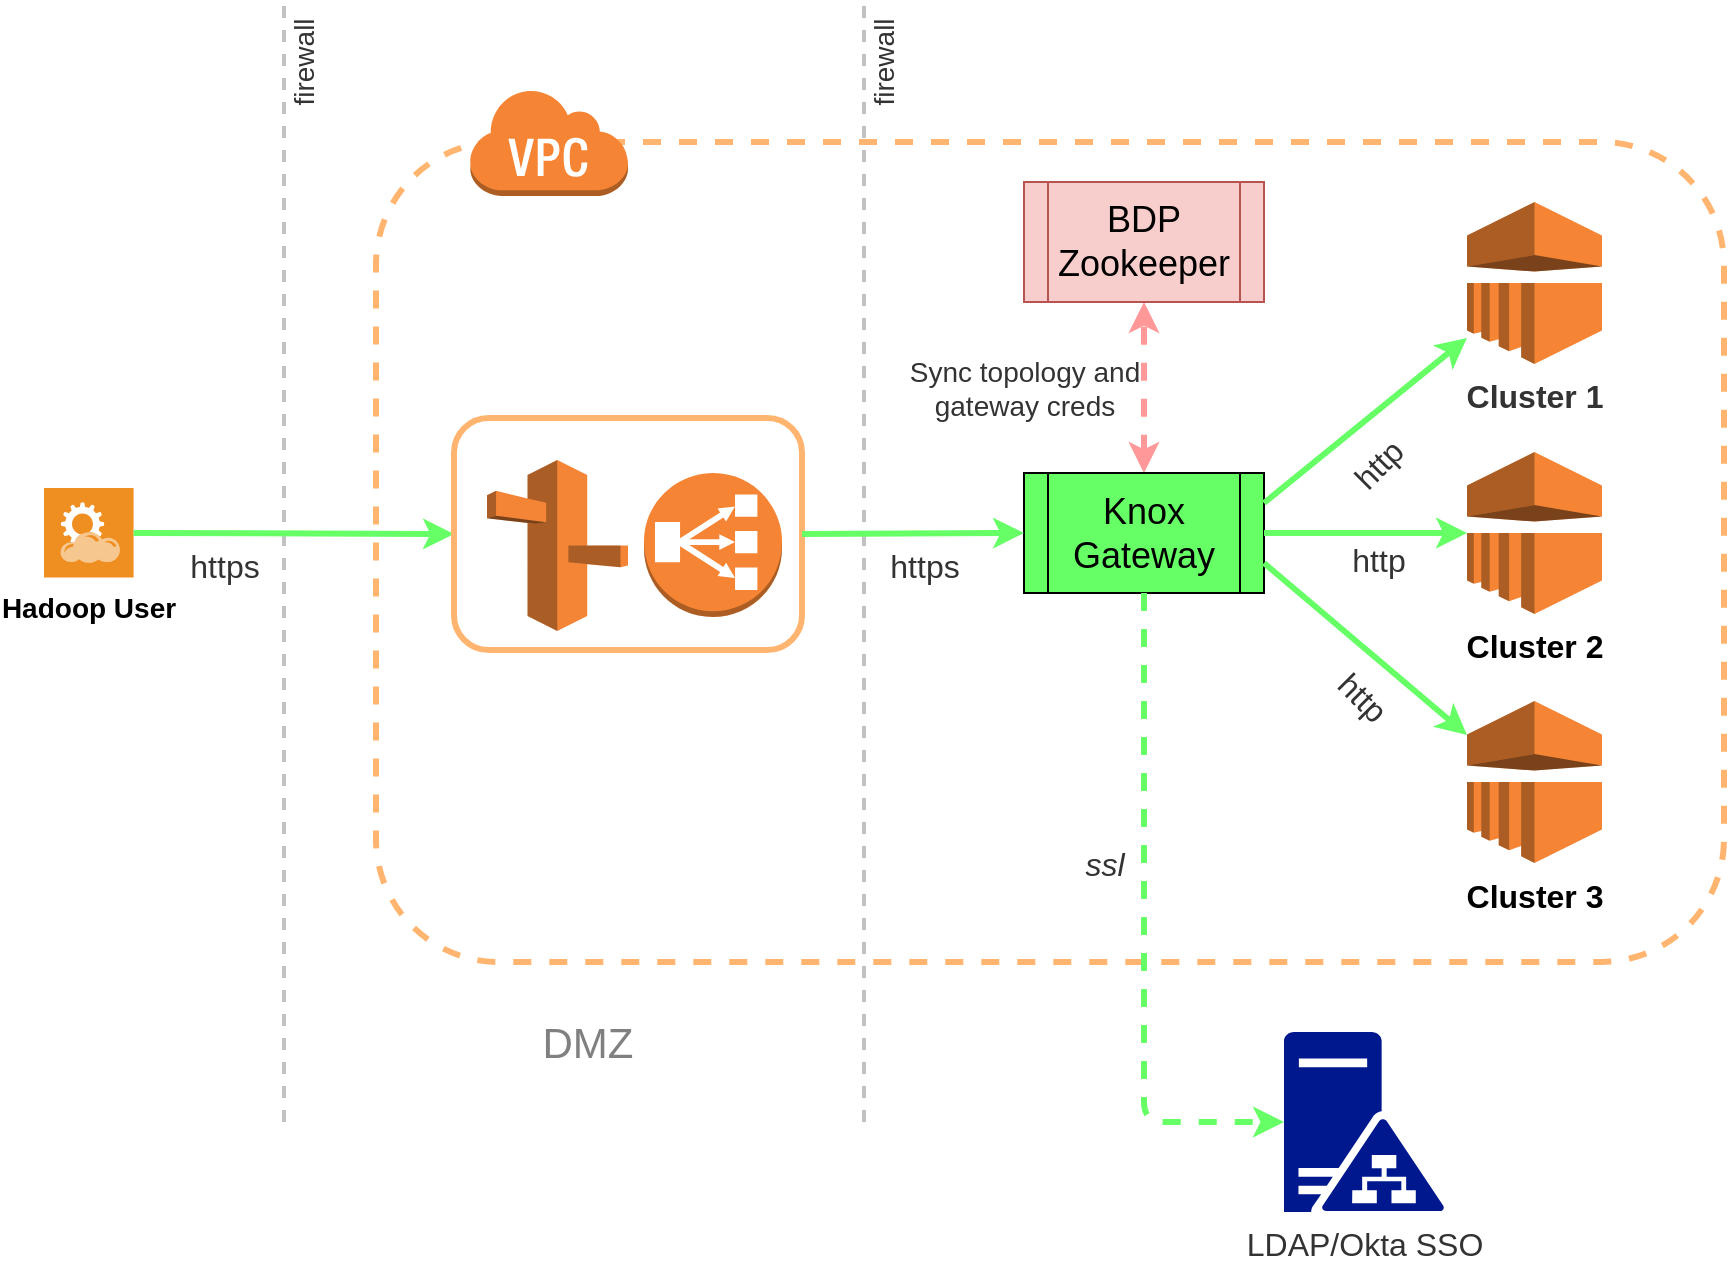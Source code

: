 <mxfile version="10.8.0" type="github"><diagram name="Page-1" id="aaaa8250-4180-3840-79b5-4cada1eebb92"><mxGraphModel dx="1398" dy="724" grid="1" gridSize="10" guides="1" tooltips="1" connect="1" arrows="1" fold="1" page="1" pageScale="1" pageWidth="1100" pageHeight="850" background="#ffffff" math="0" shadow="0"><root><mxCell id="0"/><mxCell id="1" parent="0"/><mxCell id="nFmiXf0jcU7KJvuhCaNH-19" value="" style="shape=rect;dashed=1;strokeColor=#FFB570;fillColor=none;fontSize=14;fontColor=#0078D7;align=center;html=1;rounded=1;strokeWidth=3;" vertex="1" parent="1"><mxGeometry x="256" y="220" width="674" height="410" as="geometry"/></mxCell><mxCell id="nFmiXf0jcU7KJvuhCaNH-6" value="" style="outlineConnect=0;dashed=0;verticalLabelPosition=bottom;verticalAlign=top;align=center;html=1;shape=mxgraph.aws3.classic_load_balancer;fillColor=#F58534;gradientColor=none;" vertex="1" parent="1"><mxGeometry x="390" y="385.5" width="69" height="72" as="geometry"/></mxCell><mxCell id="nFmiXf0jcU7KJvuhCaNH-49" value="" style="edgeStyle=orthogonalEdgeStyle;rounded=0;orthogonalLoop=1;jettySize=auto;html=1;dashed=1;strokeColor=#FF9999;strokeWidth=3;fontSize=14;fontColor=#808080;startArrow=classic;startFill=1;" edge="1" parent="1" source="nFmiXf0jcU7KJvuhCaNH-7" target="nFmiXf0jcU7KJvuhCaNH-48"><mxGeometry relative="1" as="geometry"/></mxCell><mxCell id="nFmiXf0jcU7KJvuhCaNH-51" value="Sync topology and &lt;br style=&quot;font-size: 14px;&quot;&gt;gateway creds" style="text;html=1;resizable=0;points=[];align=center;verticalAlign=middle;labelBackgroundColor=#ffffff;fontSize=14;fontColor=#333333;fontStyle=0" vertex="1" connectable="0" parent="nFmiXf0jcU7KJvuhCaNH-49"><mxGeometry y="-2" relative="1" as="geometry"><mxPoint x="-62" y="0.5" as="offset"/></mxGeometry></mxCell><mxCell id="nFmiXf0jcU7KJvuhCaNH-7" value="Knox &lt;br style=&quot;font-size: 18px;&quot;&gt;Gateway" style="shape=process;whiteSpace=wrap;html=1;backgroundOutline=1;fontSize=18;fillColor=#66FF66;" vertex="1" parent="1"><mxGeometry x="580" y="385.5" width="120" height="60" as="geometry"/></mxCell><mxCell id="nFmiXf0jcU7KJvuhCaNH-9" value="Cluster 1" style="outlineConnect=0;dashed=0;verticalLabelPosition=bottom;verticalAlign=top;align=center;html=1;shape=mxgraph.aws3.emr;fillColor=#F58534;gradientColor=none;fontSize=16;fontStyle=1;fontColor=#333333;" vertex="1" parent="1"><mxGeometry x="801.5" y="250" width="67.5" height="81" as="geometry"/></mxCell><mxCell id="nFmiXf0jcU7KJvuhCaNH-11" value="Cluster 2" style="outlineConnect=0;dashed=0;verticalLabelPosition=bottom;verticalAlign=top;align=center;html=1;shape=mxgraph.aws3.emr;fillColor=#F58534;gradientColor=none;fontSize=16;fontStyle=1" vertex="1" parent="1"><mxGeometry x="801.5" y="375" width="67.5" height="81" as="geometry"/></mxCell><mxCell id="nFmiXf0jcU7KJvuhCaNH-12" value="Cluster 3" style="outlineConnect=0;dashed=0;verticalLabelPosition=bottom;verticalAlign=top;align=center;html=1;shape=mxgraph.aws3.emr;fillColor=#F58534;gradientColor=none;fontSize=16;fontStyle=1" vertex="1" parent="1"><mxGeometry x="801.5" y="499.5" width="67.5" height="81" as="geometry"/></mxCell><mxCell id="nFmiXf0jcU7KJvuhCaNH-13" value="" style="endArrow=classic;html=1;exitX=1;exitY=0.25;exitDx=0;exitDy=0;strokeColor=#66FF66;strokeWidth=3;" edge="1" parent="1" source="nFmiXf0jcU7KJvuhCaNH-7" target="nFmiXf0jcU7KJvuhCaNH-9"><mxGeometry width="50" height="50" relative="1" as="geometry"><mxPoint x="651.5" y="395.5" as="sourcePoint"/><mxPoint x="701.5" y="345.5" as="targetPoint"/></mxGeometry></mxCell><mxCell id="nFmiXf0jcU7KJvuhCaNH-14" value="" style="endArrow=classic;html=1;exitX=1;exitY=0.5;exitDx=0;exitDy=0;entryX=0;entryY=0.5;entryDx=0;entryDy=0;entryPerimeter=0;strokeColor=#66FF66;strokeWidth=3;" edge="1" parent="1" source="nFmiXf0jcU7KJvuhCaNH-7" target="nFmiXf0jcU7KJvuhCaNH-11"><mxGeometry width="50" height="50" relative="1" as="geometry"><mxPoint x="671.5" y="410.5" as="sourcePoint"/><mxPoint x="811.5" y="321.867" as="targetPoint"/></mxGeometry></mxCell><mxCell id="nFmiXf0jcU7KJvuhCaNH-15" value="" style="endArrow=classic;html=1;exitX=1;exitY=0.75;exitDx=0;exitDy=0;entryX=0;entryY=0.21;entryDx=0;entryDy=0;entryPerimeter=0;strokeColor=#66FF66;strokeWidth=3;" edge="1" parent="1" source="nFmiXf0jcU7KJvuhCaNH-7" target="nFmiXf0jcU7KJvuhCaNH-12"><mxGeometry width="50" height="50" relative="1" as="geometry"><mxPoint x="631.5" y="679.5" as="sourcePoint"/><mxPoint x="681.5" y="629.5" as="targetPoint"/></mxGeometry></mxCell><mxCell id="nFmiXf0jcU7KJvuhCaNH-16" value="" style="outlineConnect=0;dashed=0;verticalLabelPosition=bottom;verticalAlign=top;align=center;html=1;shape=mxgraph.aws3.route_53;fillColor=#F58536;gradientColor=none;" vertex="1" parent="1"><mxGeometry x="311.5" y="379" width="70.5" height="85.5" as="geometry"/></mxCell><mxCell id="nFmiXf0jcU7KJvuhCaNH-17" value="Hadoop User" style="shadow=0;dashed=0;html=1;strokeColor=none;fillColor=#EF8F21;labelPosition=center;verticalLabelPosition=bottom;verticalAlign=top;align=center;outlineConnect=0;shape=mxgraph.veeam.2d.restful_apis;fontStyle=1;fontSize=14;" vertex="1" parent="1"><mxGeometry x="90" y="393" width="44.8" height="44.8" as="geometry"/></mxCell><mxCell id="nFmiXf0jcU7KJvuhCaNH-20" value="" style="endArrow=none;dashed=1;html=1;fillColor=#ffe6cc;strokeColor=#C2C2C2;strokeWidth=2;" edge="1" parent="1"><mxGeometry width="50" height="50" relative="1" as="geometry"><mxPoint x="210" y="710" as="sourcePoint"/><mxPoint x="210" y="150" as="targetPoint"/></mxGeometry></mxCell><mxCell id="nFmiXf0jcU7KJvuhCaNH-21" value="" style="endArrow=none;dashed=1;html=1;fillColor=#ffe6cc;strokeColor=#C2C2C2;strokeWidth=2;" edge="1" parent="1"><mxGeometry width="50" height="50" relative="1" as="geometry"><mxPoint x="500" y="710" as="sourcePoint"/><mxPoint x="500" y="150" as="targetPoint"/></mxGeometry></mxCell><mxCell id="nFmiXf0jcU7KJvuhCaNH-23" value="DMZ" style="text;html=1;strokeColor=none;fillColor=none;align=center;verticalAlign=middle;whiteSpace=wrap;rounded=0;dashed=1;fontStyle=0;fontSize=21;fontColor=#808080;" vertex="1" parent="1"><mxGeometry x="342" y="660" width="40" height="20" as="geometry"/></mxCell><mxCell id="nFmiXf0jcU7KJvuhCaNH-25" value="firewall" style="text;html=1;strokeColor=none;fillColor=none;align=center;verticalAlign=middle;whiteSpace=wrap;rounded=0;dashed=1;fontSize=14;fontColor=#333333;rotation=-90;" vertex="1" parent="1"><mxGeometry x="490" y="170" width="40" height="20" as="geometry"/></mxCell><mxCell id="nFmiXf0jcU7KJvuhCaNH-26" value="firewall" style="text;html=1;strokeColor=none;fillColor=none;align=center;verticalAlign=middle;whiteSpace=wrap;rounded=0;dashed=1;fontSize=14;fontColor=#333333;rotation=-90;" vertex="1" parent="1"><mxGeometry x="200" y="170" width="40" height="20" as="geometry"/></mxCell><mxCell id="nFmiXf0jcU7KJvuhCaNH-28" value="" style="endArrow=classic;html=1;strokeColor=#66FF66;strokeWidth=3;fontSize=16;fontColor=#66FF66;entryX=0;entryY=0.5;entryDx=0;entryDy=0;" edge="1" parent="1" source="nFmiXf0jcU7KJvuhCaNH-17" target="nFmiXf0jcU7KJvuhCaNH-29"><mxGeometry width="50" height="50" relative="1" as="geometry"><mxPoint x="120" y="560" as="sourcePoint"/><mxPoint x="170" y="510" as="targetPoint"/></mxGeometry></mxCell><mxCell id="nFmiXf0jcU7KJvuhCaNH-31" value="https" style="text;html=1;resizable=0;points=[];align=center;verticalAlign=middle;labelBackgroundColor=#ffffff;fontSize=16;fontColor=#333333;fontStyle=0" vertex="1" connectable="0" parent="nFmiXf0jcU7KJvuhCaNH-28"><mxGeometry x="-0.461" y="2" relative="1" as="geometry"><mxPoint x="2" y="18.5" as="offset"/></mxGeometry></mxCell><mxCell id="nFmiXf0jcU7KJvuhCaNH-29" value="" style="shape=rect;strokeColor=#FFB570;fillColor=none;fontSize=14;fontColor=#0078D7;align=center;html=1;rounded=1;strokeWidth=3;" vertex="1" parent="1"><mxGeometry x="295" y="358" width="174" height="116" as="geometry"/></mxCell><mxCell id="nFmiXf0jcU7KJvuhCaNH-30" value="" style="endArrow=classic;html=1;strokeColor=#66FF66;strokeWidth=3;fontSize=16;fontColor=#66FF66;entryX=0;entryY=0.5;entryDx=0;entryDy=0;exitX=1;exitY=0.5;exitDx=0;exitDy=0;" edge="1" parent="1" source="nFmiXf0jcU7KJvuhCaNH-29" target="nFmiXf0jcU7KJvuhCaNH-7"><mxGeometry width="50" height="50" relative="1" as="geometry"><mxPoint x="144.8" y="428.351" as="sourcePoint"/><mxPoint x="305" y="428" as="targetPoint"/></mxGeometry></mxCell><mxCell id="nFmiXf0jcU7KJvuhCaNH-32" value="https" style="text;html=1;resizable=0;points=[];align=center;verticalAlign=middle;labelBackgroundColor=#ffffff;fontSize=16;fontColor=#333333;fontStyle=0" vertex="1" connectable="0" parent="nFmiXf0jcU7KJvuhCaNH-30"><mxGeometry x="0.151" y="-3" relative="1" as="geometry"><mxPoint x="-3" y="13" as="offset"/></mxGeometry></mxCell><mxCell id="nFmiXf0jcU7KJvuhCaNH-36" value="" style="outlineConnect=0;dashed=0;verticalLabelPosition=bottom;verticalAlign=top;align=center;html=1;shape=mxgraph.aws3.virtual_private_cloud;fillColor=#F58534;gradientColor=none;rounded=1;strokeColor=#FFB570;strokeWidth=3;fontSize=21;fontColor=#333333;" vertex="1" parent="1"><mxGeometry x="302.5" y="193" width="79.5" height="54" as="geometry"/></mxCell><mxCell id="nFmiXf0jcU7KJvuhCaNH-37" value="LDAP/Okta SSO" style="pointerEvents=1;shadow=0;dashed=0;html=1;strokeColor=none;labelPosition=center;verticalLabelPosition=bottom;verticalAlign=top;align=center;shape=mxgraph.mscae.enterprise.ad_fs;fillColor=#00188D;rounded=1;fontSize=16;fontColor=#333333;" vertex="1" parent="1"><mxGeometry x="710" y="665" width="80" height="90" as="geometry"/></mxCell><mxCell id="nFmiXf0jcU7KJvuhCaNH-38" value="" style="endArrow=classic;html=1;strokeColor=#66FF66;strokeWidth=3;fontSize=16;fontColor=#66FF66;exitX=0.5;exitY=1;exitDx=0;exitDy=0;entryX=0;entryY=0.5;entryDx=0;entryDy=0;entryPerimeter=0;dashed=1;" edge="1" parent="1" source="nFmiXf0jcU7KJvuhCaNH-7" target="nFmiXf0jcU7KJvuhCaNH-37"><mxGeometry width="50" height="50" relative="1" as="geometry"><mxPoint x="479" y="426" as="sourcePoint"/><mxPoint x="640" y="700" as="targetPoint"/><Array as="points"><mxPoint x="640" y="710"/></Array></mxGeometry></mxCell><mxCell id="nFmiXf0jcU7KJvuhCaNH-39" value="ssl" style="text;html=1;resizable=0;points=[];align=center;verticalAlign=middle;labelBackgroundColor=#ffffff;fontSize=16;fontColor=#333333;fontStyle=2" vertex="1" connectable="0" parent="nFmiXf0jcU7KJvuhCaNH-38"><mxGeometry x="0.151" y="-3" relative="1" as="geometry"><mxPoint x="-17" y="-57.5" as="offset"/></mxGeometry></mxCell><mxCell id="nFmiXf0jcU7KJvuhCaNH-44" value="http&lt;br&gt;" style="text;html=1;resizable=0;points=[];align=center;verticalAlign=middle;labelBackgroundColor=#ffffff;fontSize=16;fontColor=#333333;fontStyle=0;rotation=45;" vertex="1" connectable="0" parent="1"><mxGeometry x="760" y="490" as="geometry"><mxPoint x="-3" y="13" as="offset"/></mxGeometry></mxCell><mxCell id="nFmiXf0jcU7KJvuhCaNH-45" value="http&lt;br&gt;" style="text;html=1;resizable=0;points=[];align=center;verticalAlign=middle;labelBackgroundColor=#ffffff;fontSize=16;fontColor=#333333;fontStyle=0;rotation=0;" vertex="1" connectable="0" parent="1"><mxGeometry x="760" y="415.5" as="geometry"><mxPoint x="-3" y="13" as="offset"/></mxGeometry></mxCell><mxCell id="nFmiXf0jcU7KJvuhCaNH-46" value="http&lt;br&gt;" style="text;html=1;resizable=0;points=[];align=center;verticalAlign=middle;labelBackgroundColor=#ffffff;fontSize=16;fontColor=#333333;fontStyle=0;rotation=-45;" vertex="1" connectable="0" parent="1"><mxGeometry x="750" y="370" as="geometry"><mxPoint x="-3" y="13" as="offset"/></mxGeometry></mxCell><mxCell id="nFmiXf0jcU7KJvuhCaNH-48" value="BDP Zookeeper" style="shape=process;whiteSpace=wrap;html=1;backgroundOutline=1;fontSize=18;fillColor=#f8cecc;strokeColor=#b85450;" vertex="1" parent="1"><mxGeometry x="580" y="240" width="120" height="60" as="geometry"/></mxCell></root></mxGraphModel></diagram></mxfile>